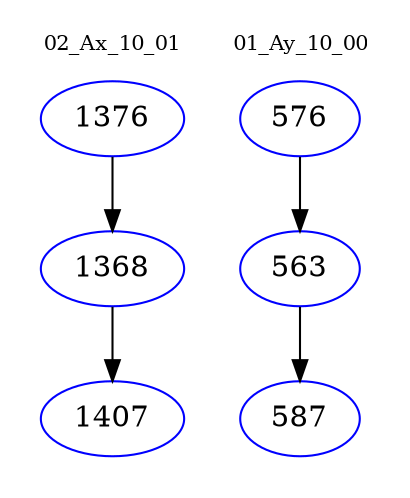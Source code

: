 digraph{
subgraph cluster_0 {
color = white
label = "02_Ax_10_01";
fontsize=10;
T0_1376 [label="1376", color="blue"]
T0_1376 -> T0_1368 [color="black"]
T0_1368 [label="1368", color="blue"]
T0_1368 -> T0_1407 [color="black"]
T0_1407 [label="1407", color="blue"]
}
subgraph cluster_1 {
color = white
label = "01_Ay_10_00";
fontsize=10;
T1_576 [label="576", color="blue"]
T1_576 -> T1_563 [color="black"]
T1_563 [label="563", color="blue"]
T1_563 -> T1_587 [color="black"]
T1_587 [label="587", color="blue"]
}
}
